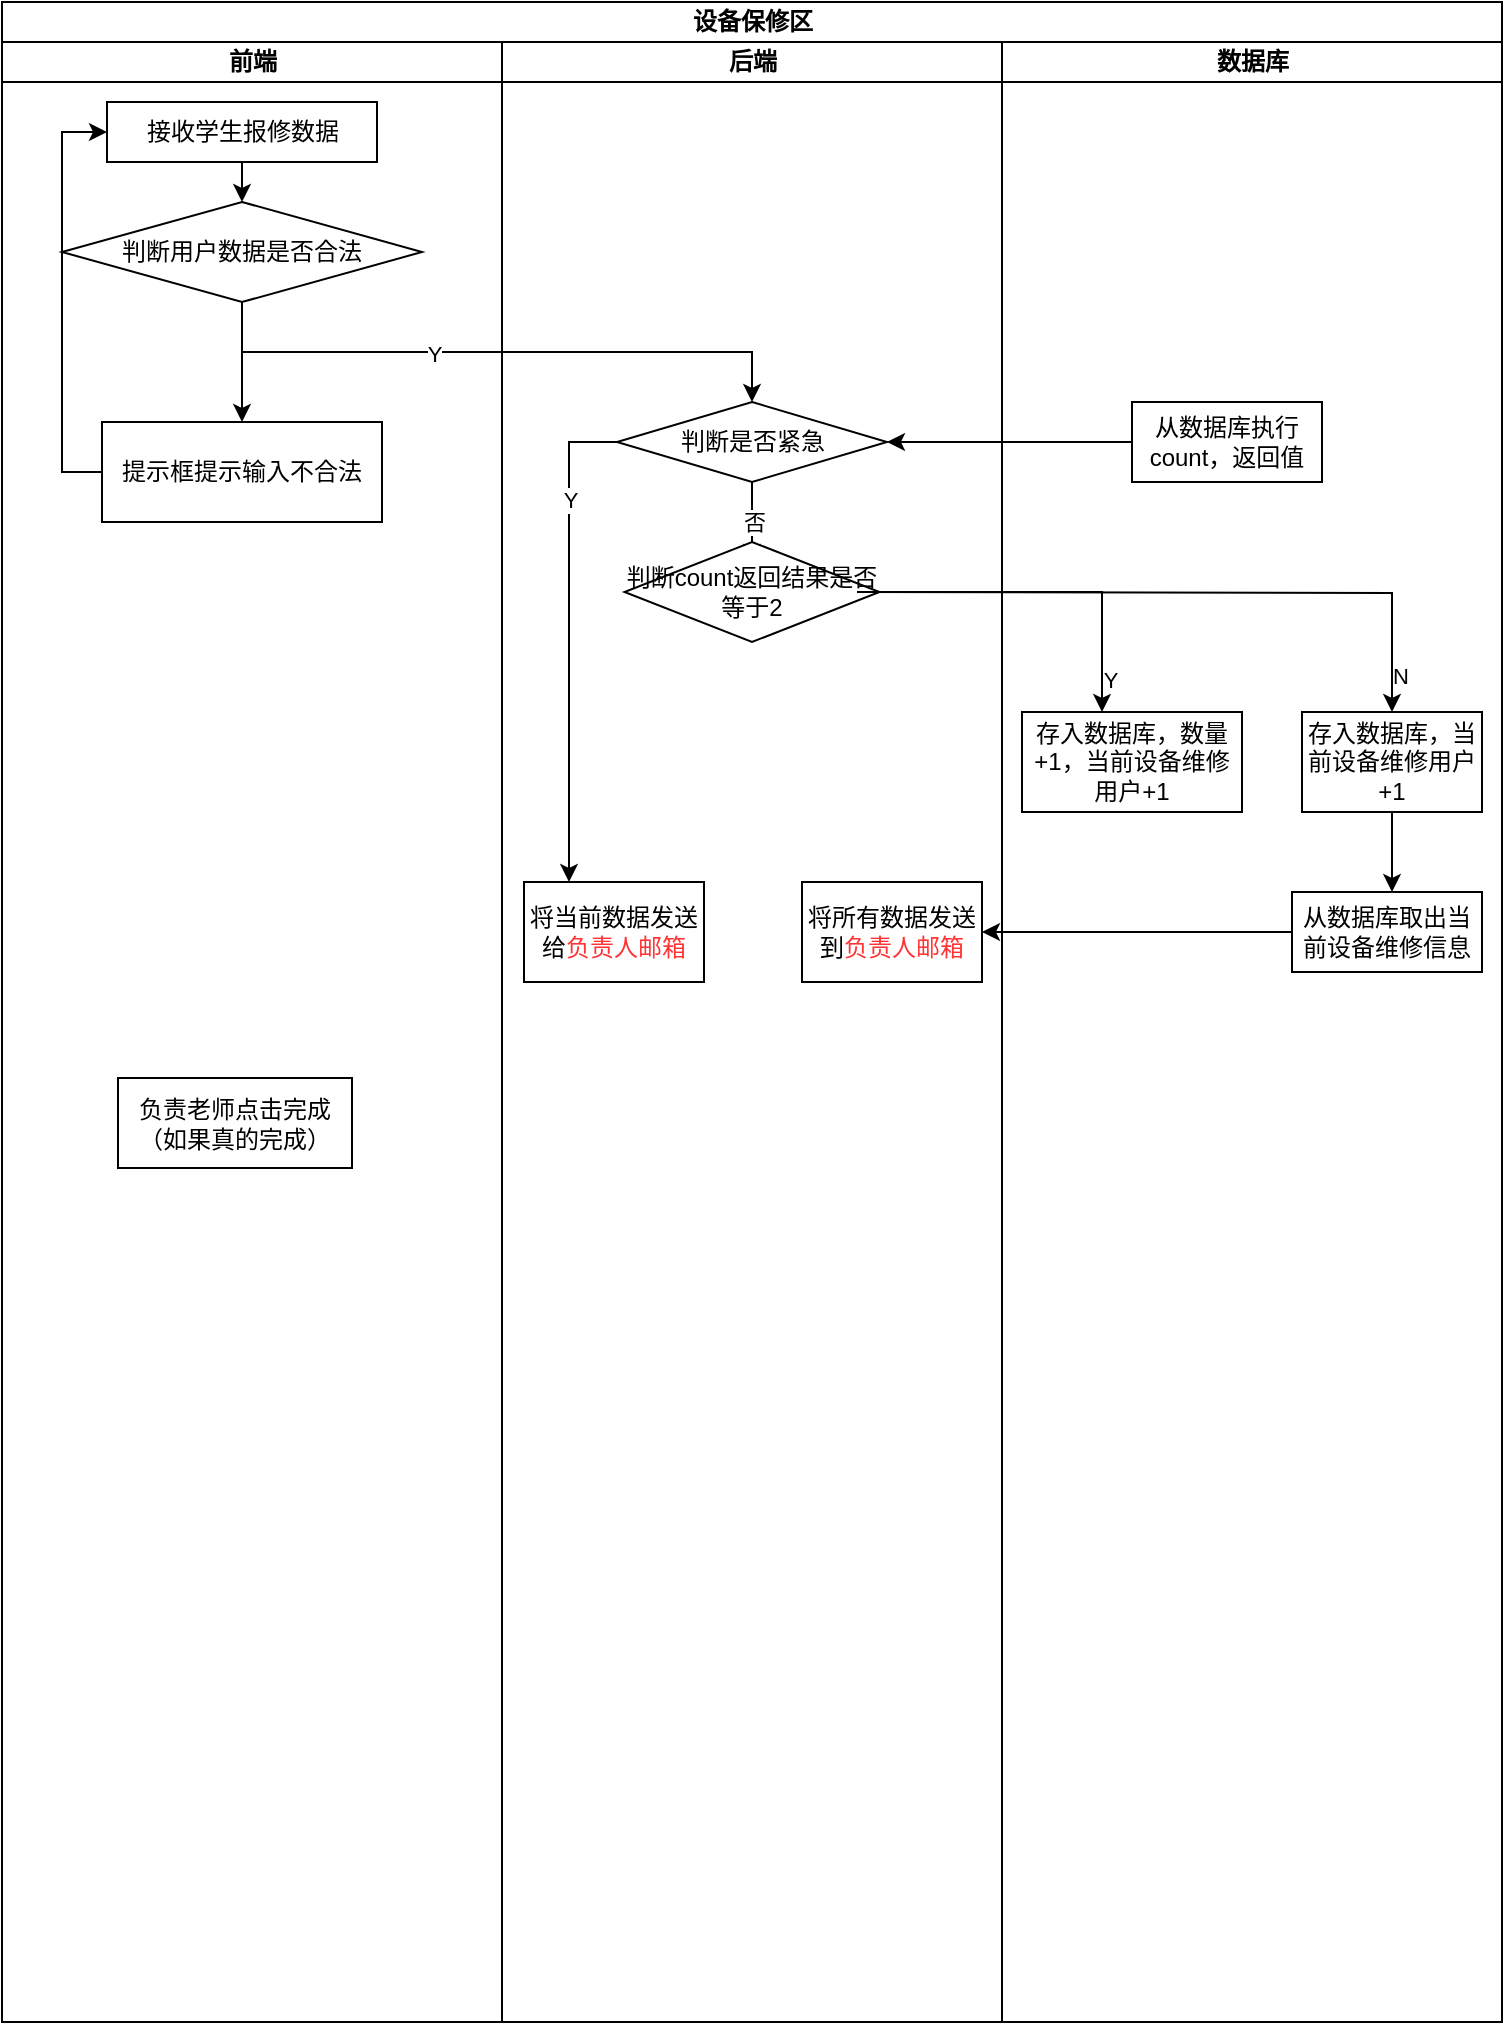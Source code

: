 <mxfile version="15.8.4" type="device"><diagram name="Page-1" id="0783ab3e-0a74-02c8-0abd-f7b4e66b4bec"><mxGraphModel dx="1102" dy="857" grid="0" gridSize="10" guides="1" tooltips="1" connect="1" arrows="1" fold="1" page="0" pageScale="1" pageWidth="850" pageHeight="1100" background="none" math="0" shadow="0"><root><mxCell id="0"/><mxCell id="1" parent="0"/><mxCell id="1c1d494c118603dd-1" value="设备保修区" style="swimlane;html=1;childLayout=stackLayout;startSize=20;rounded=0;shadow=0;comic=0;labelBackgroundColor=none;strokeWidth=1;fontFamily=Verdana;fontSize=12;align=center;" parent="1" vertex="1"><mxGeometry x="20" y="150" width="750" height="1010" as="geometry"/></mxCell><mxCell id="1c1d494c118603dd-2" value="前端" style="swimlane;html=1;startSize=20;" parent="1c1d494c118603dd-1" vertex="1"><mxGeometry y="20" width="250" height="990" as="geometry"/></mxCell><mxCell id="cxXEUh_PTvniduQbDP8e-3" style="edgeStyle=orthogonalEdgeStyle;rounded=0;orthogonalLoop=1;jettySize=auto;html=1;exitX=0.5;exitY=1;exitDx=0;exitDy=0;entryX=0.5;entryY=0;entryDx=0;entryDy=0;" parent="1c1d494c118603dd-2" source="cxXEUh_PTvniduQbDP8e-1" target="cxXEUh_PTvniduQbDP8e-2" edge="1"><mxGeometry relative="1" as="geometry"/></mxCell><mxCell id="cxXEUh_PTvniduQbDP8e-1" value="接收学生报修数据" style="rounded=0;whiteSpace=wrap;html=1;" parent="1c1d494c118603dd-2" vertex="1"><mxGeometry x="52.5" y="30" width="135" height="30" as="geometry"/></mxCell><mxCell id="cxXEUh_PTvniduQbDP8e-29" style="edgeStyle=orthogonalEdgeStyle;rounded=0;orthogonalLoop=1;jettySize=auto;html=1;entryX=0.5;entryY=0;entryDx=0;entryDy=0;" parent="1c1d494c118603dd-2" source="cxXEUh_PTvniduQbDP8e-2" target="cxXEUh_PTvniduQbDP8e-28" edge="1"><mxGeometry relative="1" as="geometry"/></mxCell><mxCell id="cxXEUh_PTvniduQbDP8e-2" value="判断用户数据是否合法" style="rhombus;whiteSpace=wrap;html=1;" parent="1c1d494c118603dd-2" vertex="1"><mxGeometry x="30" y="80" width="180" height="50" as="geometry"/></mxCell><mxCell id="cxXEUh_PTvniduQbDP8e-52" style="edgeStyle=orthogonalEdgeStyle;rounded=0;orthogonalLoop=1;jettySize=auto;html=1;exitX=0;exitY=0.5;exitDx=0;exitDy=0;entryX=0;entryY=0.5;entryDx=0;entryDy=0;" parent="1c1d494c118603dd-2" source="cxXEUh_PTvniduQbDP8e-28" target="cxXEUh_PTvniduQbDP8e-1" edge="1"><mxGeometry relative="1" as="geometry"/></mxCell><mxCell id="cxXEUh_PTvniduQbDP8e-28" value="提示框提示输入不合法" style="rounded=0;whiteSpace=wrap;html=1;" parent="1c1d494c118603dd-2" vertex="1"><mxGeometry x="50" y="190" width="140" height="50" as="geometry"/></mxCell><mxCell id="cxXEUh_PTvniduQbDP8e-60" value="负责老师点击完成（如果真的完成）" style="rounded=0;whiteSpace=wrap;html=1;" parent="1c1d494c118603dd-2" vertex="1"><mxGeometry x="58" y="518" width="117" height="45" as="geometry"/></mxCell><mxCell id="1c1d494c118603dd-3" value="后端" style="swimlane;html=1;startSize=20;" parent="1c1d494c118603dd-1" vertex="1"><mxGeometry x="250" y="20" width="250" height="990" as="geometry"/></mxCell><mxCell id="cxXEUh_PTvniduQbDP8e-9" value="否" style="edgeStyle=orthogonalEdgeStyle;rounded=0;orthogonalLoop=1;jettySize=auto;html=1;" parent="1c1d494c118603dd-3" source="cxXEUh_PTvniduQbDP8e-5" edge="1"><mxGeometry relative="1" as="geometry"><mxPoint x="125" y="260" as="targetPoint"/></mxGeometry></mxCell><mxCell id="cxXEUh_PTvniduQbDP8e-24" style="edgeStyle=orthogonalEdgeStyle;rounded=0;orthogonalLoop=1;jettySize=auto;html=1;exitX=0;exitY=0.5;exitDx=0;exitDy=0;entryX=0.25;entryY=0;entryDx=0;entryDy=0;" parent="1c1d494c118603dd-3" source="cxXEUh_PTvniduQbDP8e-5" target="cxXEUh_PTvniduQbDP8e-23" edge="1"><mxGeometry relative="1" as="geometry"/></mxCell><mxCell id="cxXEUh_PTvniduQbDP8e-25" value="Y" style="edgeLabel;html=1;align=center;verticalAlign=middle;resizable=0;points=[];" parent="cxXEUh_PTvniduQbDP8e-24" vertex="1" connectable="0"><mxGeometry x="-0.568" relative="1" as="geometry"><mxPoint as="offset"/></mxGeometry></mxCell><mxCell id="cxXEUh_PTvniduQbDP8e-5" value="判断是否紧急" style="rhombus;whiteSpace=wrap;html=1;" parent="1c1d494c118603dd-3" vertex="1"><mxGeometry x="57.5" y="180" width="135" height="40" as="geometry"/></mxCell><mxCell id="cxXEUh_PTvniduQbDP8e-16" value="将所有数据发送到&lt;font color=&quot;#ff3333&quot;&gt;负责人邮箱&lt;/font&gt;" style="rounded=0;whiteSpace=wrap;html=1;" parent="1c1d494c118603dd-3" vertex="1"><mxGeometry x="150" y="420" width="90" height="50" as="geometry"/></mxCell><mxCell id="cxXEUh_PTvniduQbDP8e-23" value="将当前数据发送给&lt;span style=&quot;color: rgb(255 , 51 , 51)&quot;&gt;负责人邮箱&lt;/span&gt;" style="rounded=0;whiteSpace=wrap;html=1;" parent="1c1d494c118603dd-3" vertex="1"><mxGeometry x="11" y="420" width="90" height="50" as="geometry"/></mxCell><mxCell id="cxXEUh_PTvniduQbDP8e-62" value="&lt;span&gt;判断count返回结果是否等于2&lt;/span&gt;" style="rhombus;whiteSpace=wrap;html=1;" parent="1c1d494c118603dd-3" vertex="1"><mxGeometry x="61.25" y="250" width="127.5" height="50" as="geometry"/></mxCell><mxCell id="1c1d494c118603dd-4" value="数据库" style="swimlane;html=1;startSize=20;" parent="1c1d494c118603dd-1" vertex="1"><mxGeometry x="500" y="20" width="250" height="990" as="geometry"/></mxCell><mxCell id="cxXEUh_PTvniduQbDP8e-10" value="存入数据库，数量+1，当前设备维修用户+1" style="rounded=0;whiteSpace=wrap;html=1;" parent="1c1d494c118603dd-4" vertex="1"><mxGeometry x="10" y="335" width="110" height="50" as="geometry"/></mxCell><mxCell id="cxXEUh_PTvniduQbDP8e-12" value="存入数据库，当前设备维修用户+1" style="rounded=0;whiteSpace=wrap;html=1;" parent="1c1d494c118603dd-4" vertex="1"><mxGeometry x="150" y="335" width="90" height="50" as="geometry"/></mxCell><mxCell id="cxXEUh_PTvniduQbDP8e-53" value="从数据库执行count，返回值" style="rounded=0;whiteSpace=wrap;html=1;" parent="1c1d494c118603dd-4" vertex="1"><mxGeometry x="65" y="180" width="95" height="40" as="geometry"/></mxCell><mxCell id="cxXEUh_PTvniduQbDP8e-58" value="从数据库取出当前设备维修信息" style="rounded=0;whiteSpace=wrap;html=1;" parent="1c1d494c118603dd-4" vertex="1"><mxGeometry x="145" y="425" width="95" height="40" as="geometry"/></mxCell><mxCell id="cxXEUh_PTvniduQbDP8e-7" style="edgeStyle=orthogonalEdgeStyle;rounded=0;orthogonalLoop=1;jettySize=auto;html=1;exitX=0.5;exitY=1;exitDx=0;exitDy=0;entryX=0.5;entryY=0;entryDx=0;entryDy=0;" parent="1c1d494c118603dd-1" source="cxXEUh_PTvniduQbDP8e-2" target="cxXEUh_PTvniduQbDP8e-5" edge="1"><mxGeometry relative="1" as="geometry"/></mxCell><mxCell id="cxXEUh_PTvniduQbDP8e-27" value="Y" style="edgeLabel;html=1;align=center;verticalAlign=middle;resizable=0;points=[];" parent="cxXEUh_PTvniduQbDP8e-7" vertex="1" connectable="0"><mxGeometry x="-0.207" y="-1" relative="1" as="geometry"><mxPoint as="offset"/></mxGeometry></mxCell><mxCell id="cxXEUh_PTvniduQbDP8e-18" style="edgeStyle=orthogonalEdgeStyle;rounded=0;orthogonalLoop=1;jettySize=auto;html=1;exitX=1;exitY=0.5;exitDx=0;exitDy=0;" parent="1c1d494c118603dd-1" target="cxXEUh_PTvniduQbDP8e-10" edge="1"><mxGeometry relative="1" as="geometry"><mxPoint x="427.5" y="295" as="sourcePoint"/><Array as="points"><mxPoint x="550" y="295"/></Array></mxGeometry></mxCell><mxCell id="cxXEUh_PTvniduQbDP8e-20" value="Y" style="edgeLabel;html=1;align=center;verticalAlign=middle;resizable=0;points=[];" parent="cxXEUh_PTvniduQbDP8e-18" vertex="1" connectable="0"><mxGeometry x="0.827" y="4" relative="1" as="geometry"><mxPoint as="offset"/></mxGeometry></mxCell><mxCell id="cxXEUh_PTvniduQbDP8e-19" style="edgeStyle=orthogonalEdgeStyle;rounded=0;orthogonalLoop=1;jettySize=auto;html=1;exitX=1;exitY=0.5;exitDx=0;exitDy=0;entryX=0.5;entryY=0;entryDx=0;entryDy=0;" parent="1c1d494c118603dd-1" target="cxXEUh_PTvniduQbDP8e-12" edge="1"><mxGeometry relative="1" as="geometry"><mxPoint x="427.5" y="295" as="sourcePoint"/></mxGeometry></mxCell><mxCell id="cxXEUh_PTvniduQbDP8e-21" value="N" style="edgeLabel;html=1;align=center;verticalAlign=middle;resizable=0;points=[];" parent="cxXEUh_PTvniduQbDP8e-19" vertex="1" connectable="0"><mxGeometry x="0.89" y="4" relative="1" as="geometry"><mxPoint as="offset"/></mxGeometry></mxCell><mxCell id="cxXEUh_PTvniduQbDP8e-22" style="edgeStyle=orthogonalEdgeStyle;rounded=0;orthogonalLoop=1;jettySize=auto;html=1;exitX=0.5;exitY=1;exitDx=0;exitDy=0;" parent="1c1d494c118603dd-1" source="cxXEUh_PTvniduQbDP8e-12" edge="1"><mxGeometry relative="1" as="geometry"><mxPoint x="695" y="445" as="targetPoint"/></mxGeometry></mxCell><mxCell id="cxXEUh_PTvniduQbDP8e-54" style="edgeStyle=orthogonalEdgeStyle;rounded=0;orthogonalLoop=1;jettySize=auto;html=1;exitX=0;exitY=0.5;exitDx=0;exitDy=0;" parent="1c1d494c118603dd-1" source="cxXEUh_PTvniduQbDP8e-53" target="cxXEUh_PTvniduQbDP8e-5" edge="1"><mxGeometry relative="1" as="geometry"/></mxCell><mxCell id="_zSl1im9YE9BZ5wBrFfG-1" style="edgeStyle=orthogonalEdgeStyle;rounded=0;orthogonalLoop=1;jettySize=auto;html=1;exitX=0;exitY=0.5;exitDx=0;exitDy=0;entryX=1;entryY=0.5;entryDx=0;entryDy=0;fontColor=#FF3333;" parent="1c1d494c118603dd-1" source="cxXEUh_PTvniduQbDP8e-58" target="cxXEUh_PTvniduQbDP8e-16" edge="1"><mxGeometry relative="1" as="geometry"/></mxCell></root></mxGraphModel></diagram></mxfile>